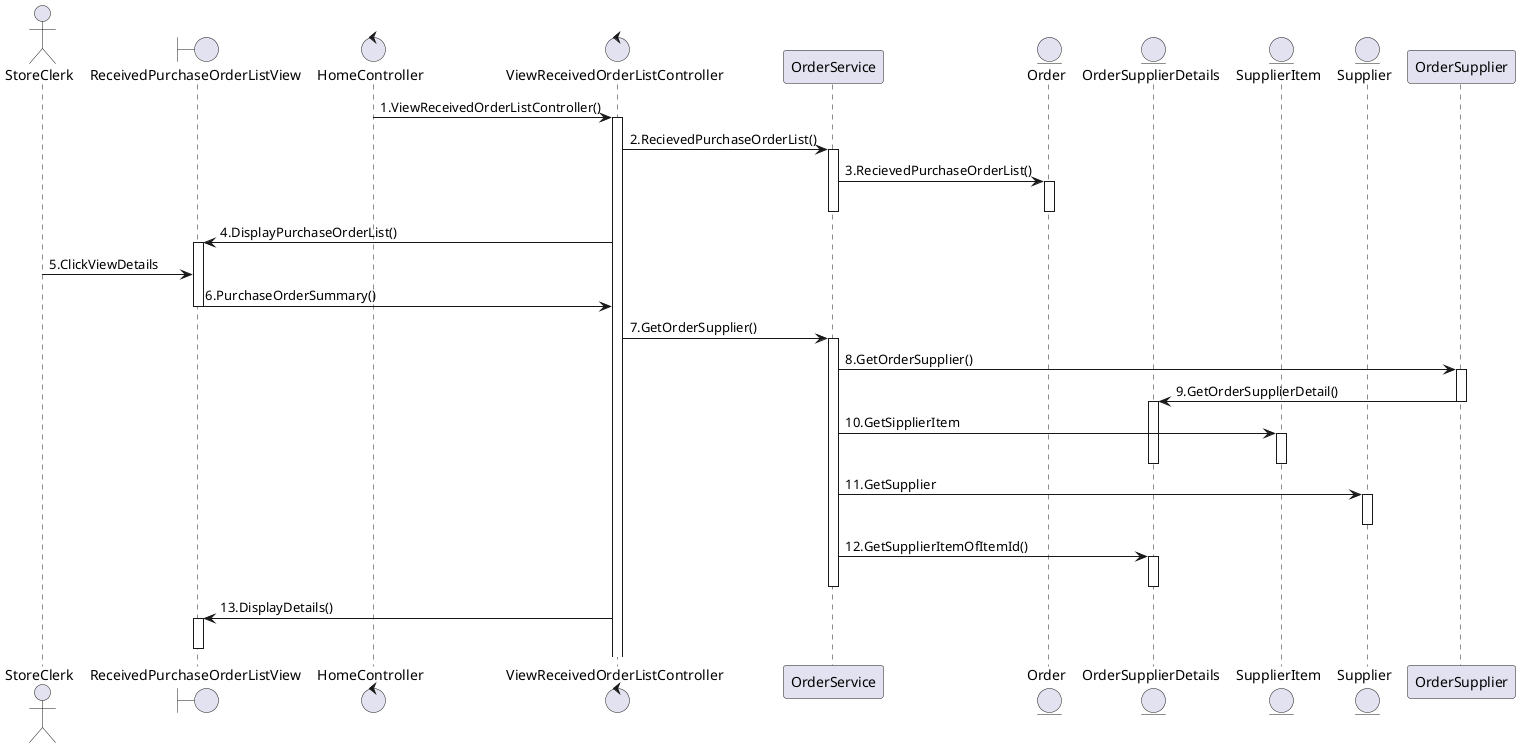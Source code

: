 @startuml
actor StoreClerk
boundary ReceivedPurchaseOrderListView
control HomeController
control ViewReceivedOrderListController
Participant OrderService
entity Order
entity OrderSupplierDetails
entity SupplierItem
entity Supplier


HomeController -> ViewReceivedOrderListController: 1.ViewReceivedOrderListController()
activate ViewReceivedOrderListController
ViewReceivedOrderListController->OrderService: 2.RecievedPurchaseOrderList()
activate OrderService
OrderService->Order: 3.RecievedPurchaseOrderList()
activate Order
deactivate Order
deactivate OrderService
ViewReceivedOrderListController->ReceivedPurchaseOrderListView: 4.DisplayPurchaseOrderList()
activate ReceivedPurchaseOrderListView
StoreClerk->ReceivedPurchaseOrderListView: 5.ClickViewDetails
ReceivedPurchaseOrderListView->ViewReceivedOrderListController: 6.PurchaseOrderSummary()
deactivate ReceivedPurchaseOrderListView
ViewReceivedOrderListController->OrderService: 7.GetOrderSupplier()
activate OrderService
OrderService->OrderSupplier: 8.GetOrderSupplier()
activate OrderSupplier
OrderSupplier->OrderSupplierDetails: 9.GetOrderSupplierDetail()
deactivate OrderSupplier
activate OrderSupplierDetails
deactivate OrderSupplierDetails
OrderService->SupplierItem: 10.GetSipplierItem
activate SupplierItem
deactivate SupplierItem
deactivate OrderSupplierDetails
OrderService->Supplier: 11.GetSupplier
activate Supplier
deactivate Supplier
OrderService->OrderSupplierDetails: 12.GetSupplierItemOfItemId()
activate OrderSupplierDetails
deactivate OrderSupplierDetails
deactivate OrderService
ViewReceivedOrderListController->ReceivedPurchaseOrderListView: 13.DisplayDetails()
activate ReceivedPurchaseOrderListView
deactivate ReceivedPurchaseOrderListView

@enduml